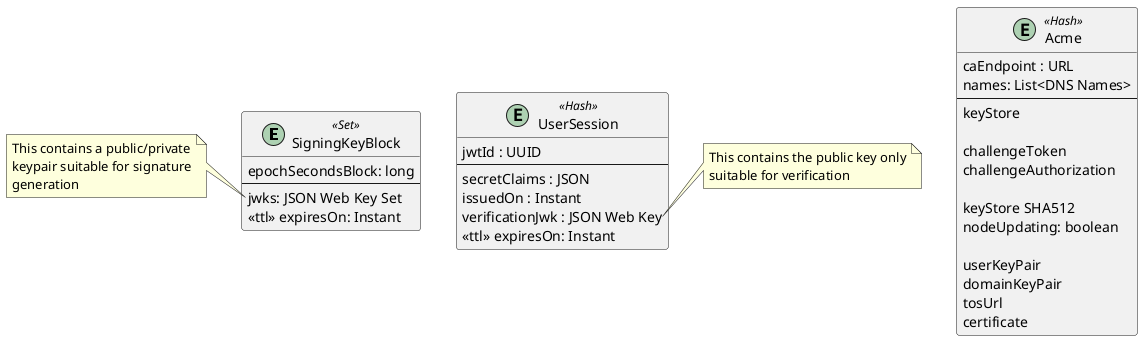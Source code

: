 @startuml
entity SigningKeyBlock <<Set>> {
  epochSecondsBlock: long
  --
  jwks: JSON Web Key Set
  <<ttl>> expiresOn: Instant
}
note left of SigningKeyBlock::jwks
This contains a public/private
keypair suitable for signature
generation
end note

entity UserSession <<Hash>> {
  jwtId : UUID
  --
  secretClaims : JSON
  issuedOn : Instant
  verificationJwk : JSON Web Key
  <<ttl>> expiresOn: Instant
}
note right of UserSession::verificationJwk
This contains the public key only
suitable for verification
end note


entity Acme <<Hash>> {
  caEndpoint : URL
  names: List<DNS Names>
  --
  keyStore

  challengeToken
  challengeAuthorization

  keyStore SHA512
  nodeUpdating: boolean

  userKeyPair
  domainKeyPair
  tosUrl
  certificate
}

@enduml